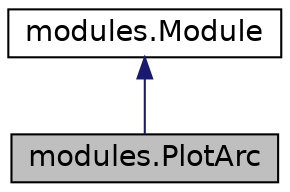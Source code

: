 digraph "modules.PlotArc"
{
  edge [fontname="Helvetica",fontsize="14",labelfontname="Helvetica",labelfontsize="14"];
  node [fontname="Helvetica",fontsize="14",shape=record];
  Node1 [label="modules.PlotArc",height=0.2,width=0.4,color="black", fillcolor="grey75", style="filled" fontcolor="black"];
  Node2 -> Node1 [dir="back",color="midnightblue",fontsize="14",style="solid",fontname="Helvetica"];
  Node2 [label="modules.Module",height=0.2,width=0.4,color="black", fillcolor="white", style="filled",URL="$classmodules_1_1Module.html"];
}
